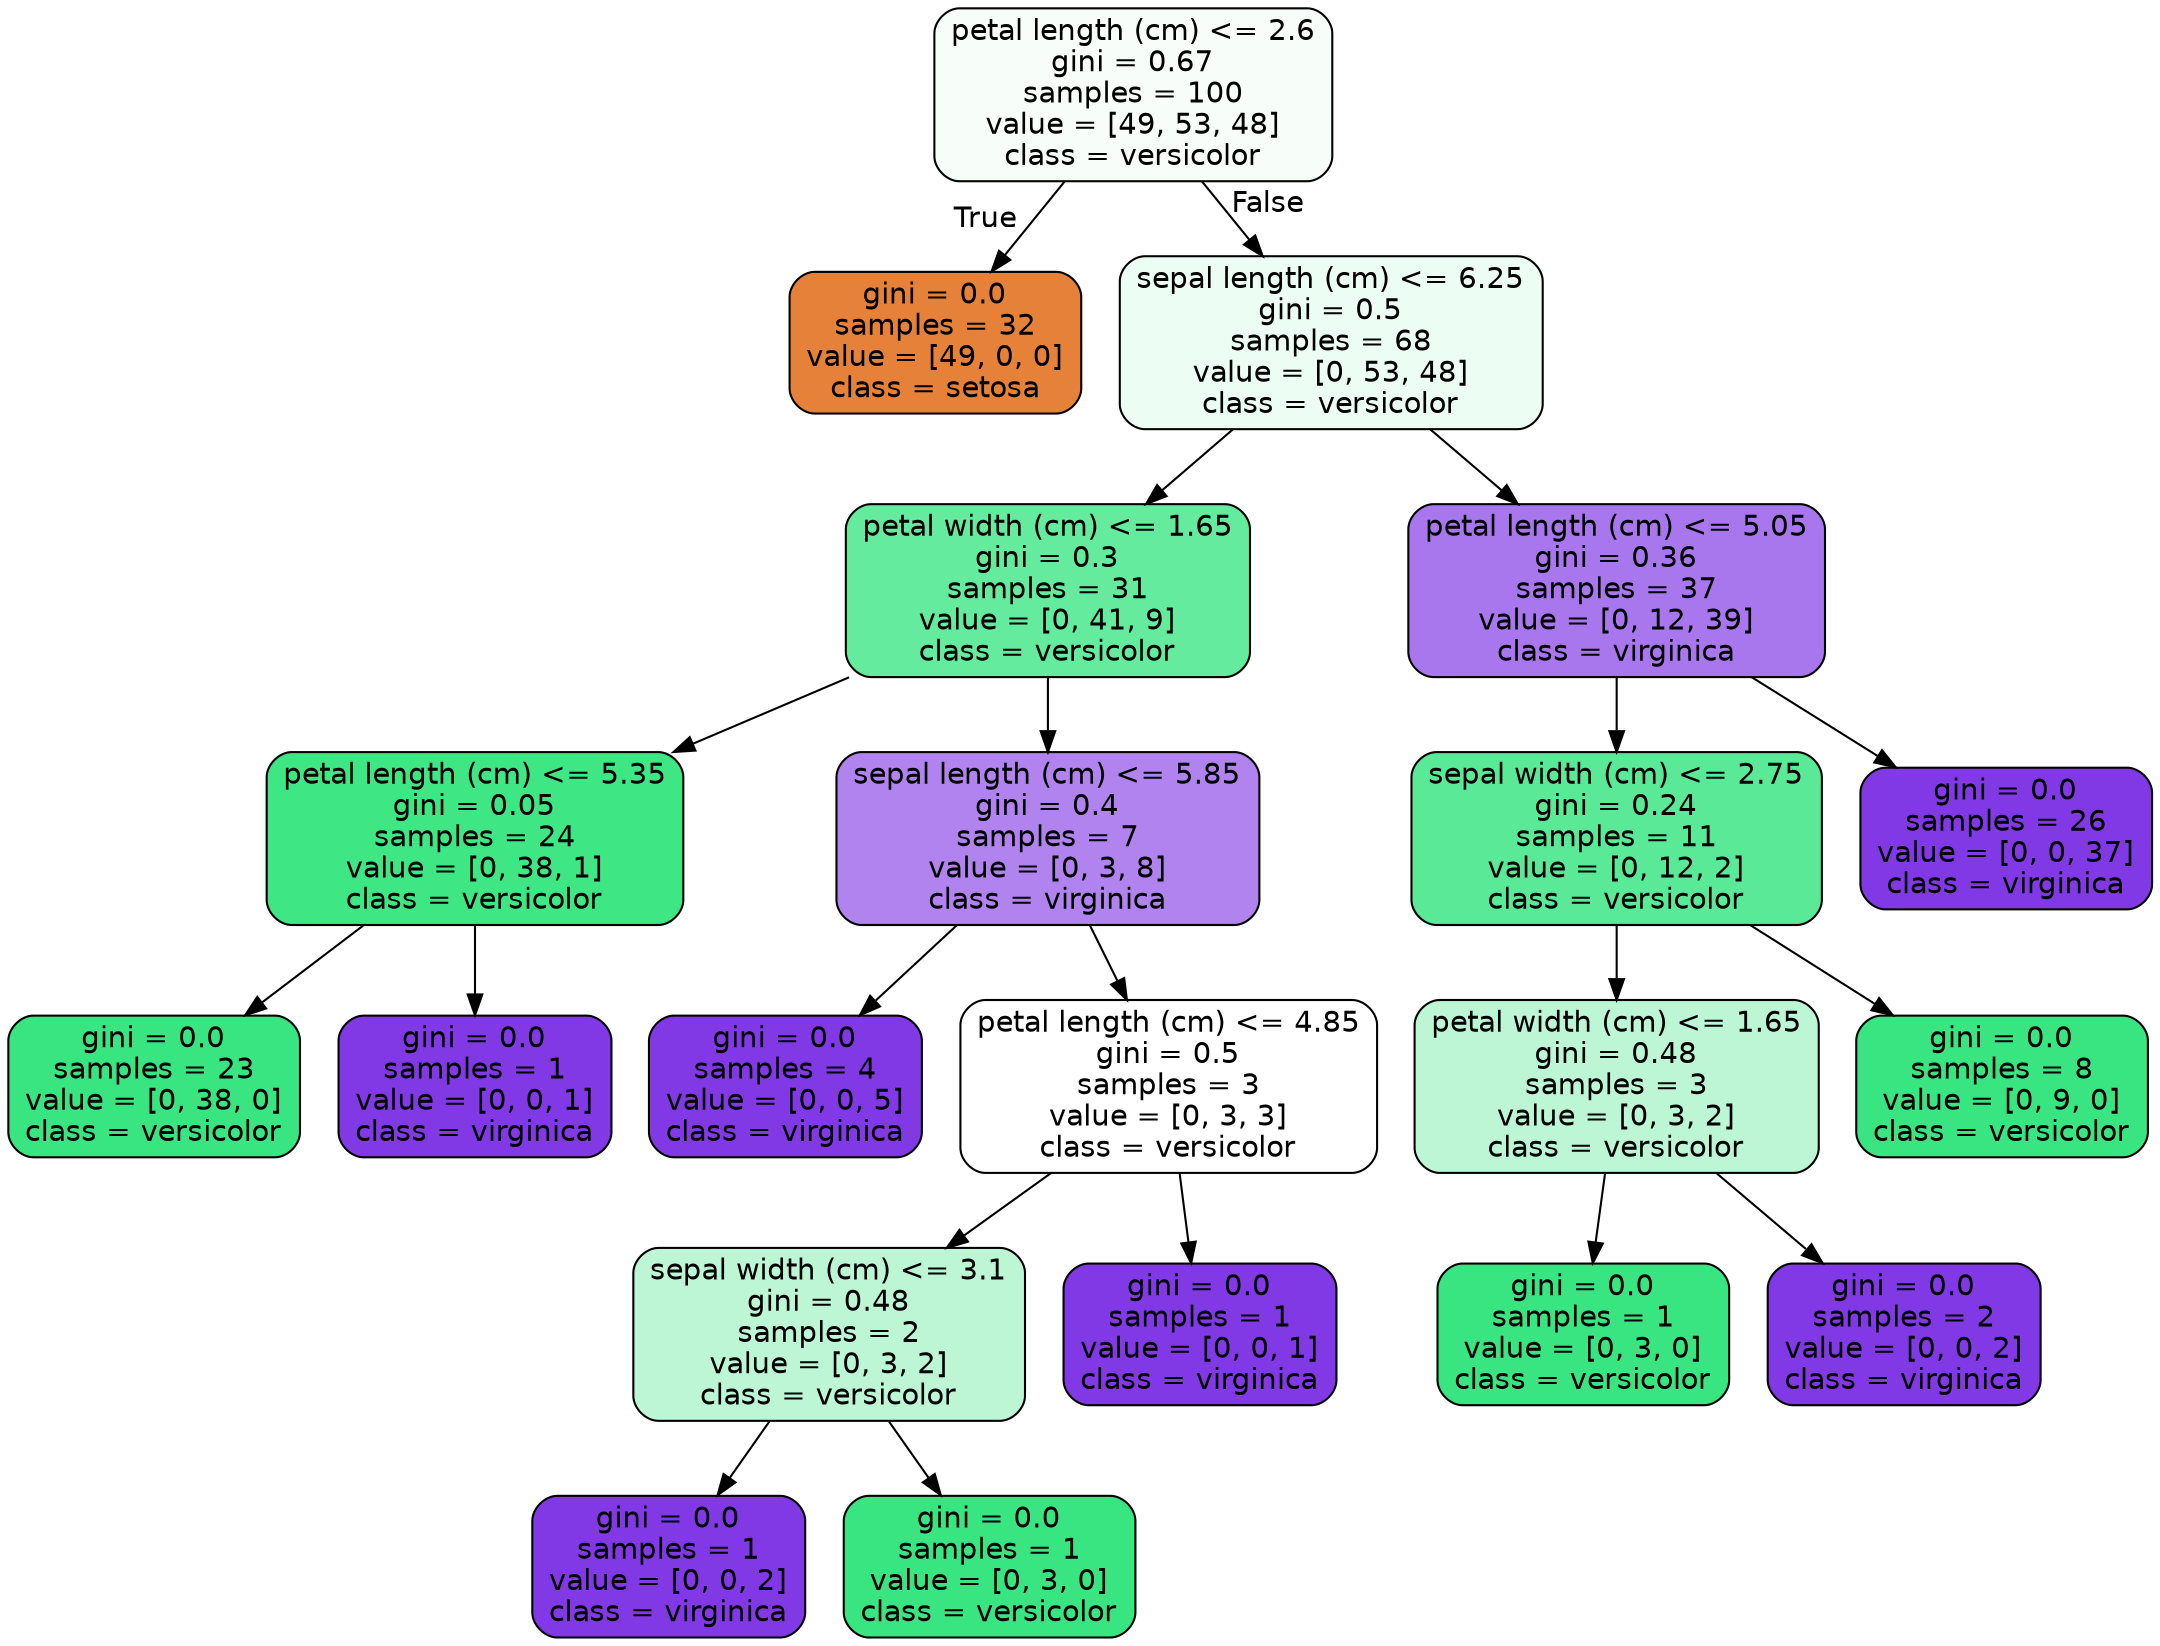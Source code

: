 digraph Tree {
node [shape=box, style="filled, rounded", color="black", fontname=helvetica] ;
edge [fontname=helvetica] ;
0 [label="petal length (cm) <= 2.6\ngini = 0.67\nsamples = 100\nvalue = [49, 53, 48]\nclass = versicolor", fillcolor="#f7fefa"] ;
1 [label="gini = 0.0\nsamples = 32\nvalue = [49, 0, 0]\nclass = setosa", fillcolor="#e58139"] ;
0 -> 1 [labeldistance=2.5, labelangle=45, headlabel="True"] ;
2 [label="sepal length (cm) <= 6.25\ngini = 0.5\nsamples = 68\nvalue = [0, 53, 48]\nclass = versicolor", fillcolor="#ecfdf3"] ;
0 -> 2 [labeldistance=2.5, labelangle=-45, headlabel="False"] ;
3 [label="petal width (cm) <= 1.65\ngini = 0.3\nsamples = 31\nvalue = [0, 41, 9]\nclass = versicolor", fillcolor="#64eb9d"] ;
2 -> 3 ;
4 [label="petal length (cm) <= 5.35\ngini = 0.05\nsamples = 24\nvalue = [0, 38, 1]\nclass = versicolor", fillcolor="#3ee684"] ;
3 -> 4 ;
5 [label="gini = 0.0\nsamples = 23\nvalue = [0, 38, 0]\nclass = versicolor", fillcolor="#39e581"] ;
4 -> 5 ;
6 [label="gini = 0.0\nsamples = 1\nvalue = [0, 0, 1]\nclass = virginica", fillcolor="#8139e5"] ;
4 -> 6 ;
7 [label="sepal length (cm) <= 5.85\ngini = 0.4\nsamples = 7\nvalue = [0, 3, 8]\nclass = virginica", fillcolor="#b083ef"] ;
3 -> 7 ;
8 [label="gini = 0.0\nsamples = 4\nvalue = [0, 0, 5]\nclass = virginica", fillcolor="#8139e5"] ;
7 -> 8 ;
9 [label="petal length (cm) <= 4.85\ngini = 0.5\nsamples = 3\nvalue = [0, 3, 3]\nclass = versicolor", fillcolor="#ffffff"] ;
7 -> 9 ;
10 [label="sepal width (cm) <= 3.1\ngini = 0.48\nsamples = 2\nvalue = [0, 3, 2]\nclass = versicolor", fillcolor="#bdf6d5"] ;
9 -> 10 ;
11 [label="gini = 0.0\nsamples = 1\nvalue = [0, 0, 2]\nclass = virginica", fillcolor="#8139e5"] ;
10 -> 11 ;
12 [label="gini = 0.0\nsamples = 1\nvalue = [0, 3, 0]\nclass = versicolor", fillcolor="#39e581"] ;
10 -> 12 ;
13 [label="gini = 0.0\nsamples = 1\nvalue = [0, 0, 1]\nclass = virginica", fillcolor="#8139e5"] ;
9 -> 13 ;
14 [label="petal length (cm) <= 5.05\ngini = 0.36\nsamples = 37\nvalue = [0, 12, 39]\nclass = virginica", fillcolor="#a876ed"] ;
2 -> 14 ;
15 [label="sepal width (cm) <= 2.75\ngini = 0.24\nsamples = 11\nvalue = [0, 12, 2]\nclass = versicolor", fillcolor="#5ae996"] ;
14 -> 15 ;
16 [label="petal width (cm) <= 1.65\ngini = 0.48\nsamples = 3\nvalue = [0, 3, 2]\nclass = versicolor", fillcolor="#bdf6d5"] ;
15 -> 16 ;
17 [label="gini = 0.0\nsamples = 1\nvalue = [0, 3, 0]\nclass = versicolor", fillcolor="#39e581"] ;
16 -> 17 ;
18 [label="gini = 0.0\nsamples = 2\nvalue = [0, 0, 2]\nclass = virginica", fillcolor="#8139e5"] ;
16 -> 18 ;
19 [label="gini = 0.0\nsamples = 8\nvalue = [0, 9, 0]\nclass = versicolor", fillcolor="#39e581"] ;
15 -> 19 ;
20 [label="gini = 0.0\nsamples = 26\nvalue = [0, 0, 37]\nclass = virginica", fillcolor="#8139e5"] ;
14 -> 20 ;
}